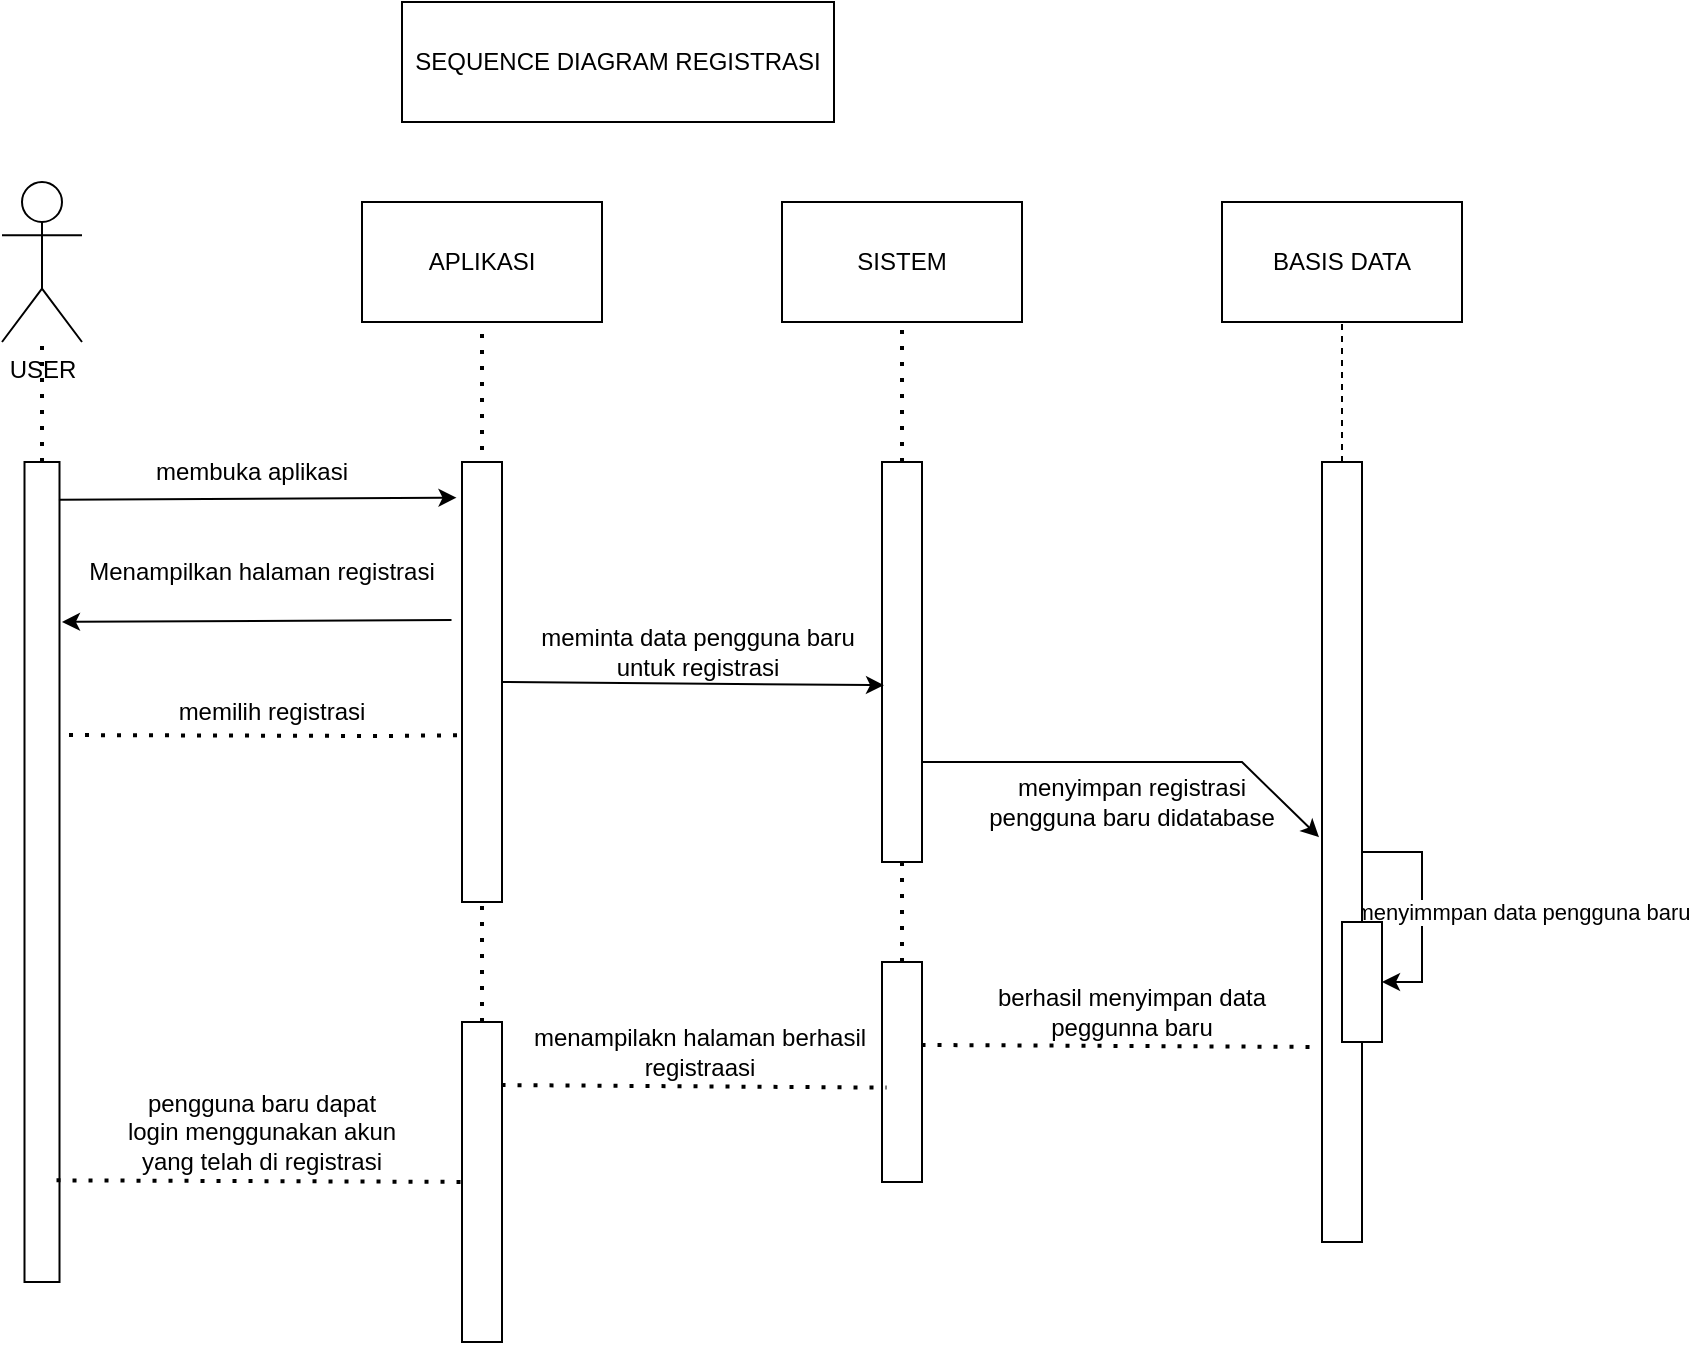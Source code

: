 <mxfile version="23.1.5" type="device">
  <diagram name="Halaman-1" id="5_LG4JcNcMBh-DOUVUNL">
    <mxGraphModel dx="1222" dy="628" grid="1" gridSize="10" guides="1" tooltips="1" connect="1" arrows="1" fold="1" page="1" pageScale="1" pageWidth="827" pageHeight="1169" math="0" shadow="0">
      <root>
        <mxCell id="0" />
        <mxCell id="1" parent="0" />
        <mxCell id="RDjT8PZ8NeMzYGrtrsEn-1" value="USER" style="shape=umlActor;verticalLabelPosition=bottom;verticalAlign=top;html=1;outlineConnect=0;" vertex="1" parent="1">
          <mxGeometry x="40" y="220" width="40" height="80" as="geometry" />
        </mxCell>
        <mxCell id="RDjT8PZ8NeMzYGrtrsEn-2" value="" style="rounded=0;whiteSpace=wrap;html=1;" vertex="1" parent="1">
          <mxGeometry x="51.25" y="360" width="17.5" height="410" as="geometry" />
        </mxCell>
        <mxCell id="RDjT8PZ8NeMzYGrtrsEn-6" value="SEQUENCE DIAGRAM REGISTRASI" style="rounded=0;whiteSpace=wrap;html=1;" vertex="1" parent="1">
          <mxGeometry x="240" y="130" width="216" height="60" as="geometry" />
        </mxCell>
        <mxCell id="RDjT8PZ8NeMzYGrtrsEn-7" value="" style="endArrow=none;dashed=1;html=1;dashPattern=1 3;strokeWidth=2;rounded=0;exitX=0.5;exitY=0;exitDx=0;exitDy=0;" edge="1" parent="1" source="RDjT8PZ8NeMzYGrtrsEn-2" target="RDjT8PZ8NeMzYGrtrsEn-1">
          <mxGeometry width="50" height="50" relative="1" as="geometry">
            <mxPoint x="390" y="450" as="sourcePoint" />
            <mxPoint x="440" y="400" as="targetPoint" />
          </mxGeometry>
        </mxCell>
        <mxCell id="RDjT8PZ8NeMzYGrtrsEn-9" value="SISTEM" style="rounded=0;whiteSpace=wrap;html=1;" vertex="1" parent="1">
          <mxGeometry x="430" y="230" width="120" height="60" as="geometry" />
        </mxCell>
        <mxCell id="RDjT8PZ8NeMzYGrtrsEn-10" value="BASIS DATA" style="rounded=0;whiteSpace=wrap;html=1;" vertex="1" parent="1">
          <mxGeometry x="650" y="230" width="120" height="60" as="geometry" />
        </mxCell>
        <mxCell id="RDjT8PZ8NeMzYGrtrsEn-13" value="" style="endArrow=classic;html=1;rounded=0;exitX=0.984;exitY=0.046;exitDx=0;exitDy=0;exitPerimeter=0;entryX=-0.137;entryY=0.081;entryDx=0;entryDy=0;entryPerimeter=0;" edge="1" parent="1" source="RDjT8PZ8NeMzYGrtrsEn-2" target="RDjT8PZ8NeMzYGrtrsEn-26">
          <mxGeometry width="50" height="50" relative="1" as="geometry">
            <mxPoint x="390" y="450" as="sourcePoint" />
            <mxPoint x="270" y="384" as="targetPoint" />
          </mxGeometry>
        </mxCell>
        <mxCell id="RDjT8PZ8NeMzYGrtrsEn-14" value="membuka aplikasi" style="text;html=1;align=center;verticalAlign=middle;whiteSpace=wrap;rounded=0;" vertex="1" parent="1">
          <mxGeometry x="90" y="360" width="150" height="10" as="geometry" />
        </mxCell>
        <mxCell id="RDjT8PZ8NeMzYGrtrsEn-15" value="" style="endArrow=none;dashed=1;html=1;dashPattern=1 3;strokeWidth=2;rounded=0;entryX=0.5;entryY=1;entryDx=0;entryDy=0;exitX=0.5;exitY=0;exitDx=0;exitDy=0;" edge="1" parent="1" source="RDjT8PZ8NeMzYGrtrsEn-16" target="RDjT8PZ8NeMzYGrtrsEn-9">
          <mxGeometry width="50" height="50" relative="1" as="geometry">
            <mxPoint x="300" y="380" as="sourcePoint" />
            <mxPoint x="440" y="400" as="targetPoint" />
          </mxGeometry>
        </mxCell>
        <mxCell id="RDjT8PZ8NeMzYGrtrsEn-54" style="edgeStyle=orthogonalEdgeStyle;rounded=0;orthogonalLoop=1;jettySize=auto;html=1;exitX=1;exitY=0.5;exitDx=0;exitDy=0;entryX=1;entryY=0.5;entryDx=0;entryDy=0;" edge="1" parent="1" source="RDjT8PZ8NeMzYGrtrsEn-21" target="RDjT8PZ8NeMzYGrtrsEn-46">
          <mxGeometry relative="1" as="geometry" />
        </mxCell>
        <mxCell id="RDjT8PZ8NeMzYGrtrsEn-58" value="menyimmpan data pengguna baru" style="edgeLabel;html=1;align=center;verticalAlign=middle;resizable=0;points=[];" vertex="1" connectable="0" parent="RDjT8PZ8NeMzYGrtrsEn-54">
          <mxGeometry x="-0.026" y="3" relative="1" as="geometry">
            <mxPoint x="47" y="4" as="offset" />
          </mxGeometry>
        </mxCell>
        <mxCell id="RDjT8PZ8NeMzYGrtrsEn-21" value="" style="rounded=0;whiteSpace=wrap;html=1;" vertex="1" parent="1">
          <mxGeometry x="700" y="360" width="20" height="390" as="geometry" />
        </mxCell>
        <mxCell id="RDjT8PZ8NeMzYGrtrsEn-22" value="" style="endArrow=none;dashed=1;html=1;rounded=0;entryX=0.5;entryY=1;entryDx=0;entryDy=0;exitX=0.5;exitY=0;exitDx=0;exitDy=0;" edge="1" parent="1" source="RDjT8PZ8NeMzYGrtrsEn-21" target="RDjT8PZ8NeMzYGrtrsEn-10">
          <mxGeometry width="50" height="50" relative="1" as="geometry">
            <mxPoint x="474" y="410" as="sourcePoint" />
            <mxPoint x="440" y="500" as="targetPoint" />
          </mxGeometry>
        </mxCell>
        <mxCell id="RDjT8PZ8NeMzYGrtrsEn-24" value="APLIKASI" style="rounded=0;whiteSpace=wrap;html=1;" vertex="1" parent="1">
          <mxGeometry x="220" y="230" width="120" height="60" as="geometry" />
        </mxCell>
        <mxCell id="RDjT8PZ8NeMzYGrtrsEn-25" value="" style="endArrow=none;dashed=1;html=1;dashPattern=1 3;strokeWidth=2;rounded=0;entryX=0.5;entryY=1;entryDx=0;entryDy=0;" edge="1" parent="1" target="RDjT8PZ8NeMzYGrtrsEn-24">
          <mxGeometry width="50" height="50" relative="1" as="geometry">
            <mxPoint x="280" y="370" as="sourcePoint" />
            <mxPoint x="440" y="430" as="targetPoint" />
          </mxGeometry>
        </mxCell>
        <mxCell id="RDjT8PZ8NeMzYGrtrsEn-26" value="" style="rounded=0;whiteSpace=wrap;html=1;" vertex="1" parent="1">
          <mxGeometry x="270" y="360" width="20" height="220" as="geometry" />
        </mxCell>
        <mxCell id="RDjT8PZ8NeMzYGrtrsEn-27" value="" style="endArrow=none;dashed=1;html=1;dashPattern=1 3;strokeWidth=2;rounded=0;entryX=-0.075;entryY=0.621;entryDx=0;entryDy=0;exitX=1.272;exitY=0.333;exitDx=0;exitDy=0;exitPerimeter=0;entryPerimeter=0;" edge="1" parent="1" source="RDjT8PZ8NeMzYGrtrsEn-2" target="RDjT8PZ8NeMzYGrtrsEn-26">
          <mxGeometry width="50" height="50" relative="1" as="geometry">
            <mxPoint x="70" y="455" as="sourcePoint" />
            <mxPoint x="440" y="430" as="targetPoint" />
            <Array as="points">
              <mxPoint x="230" y="497" />
            </Array>
          </mxGeometry>
        </mxCell>
        <mxCell id="RDjT8PZ8NeMzYGrtrsEn-28" value="memilih registrasi" style="text;html=1;align=center;verticalAlign=middle;whiteSpace=wrap;rounded=0;" vertex="1" parent="1">
          <mxGeometry x="120" y="470" width="110" height="30" as="geometry" />
        </mxCell>
        <mxCell id="RDjT8PZ8NeMzYGrtrsEn-30" value="Menampilkan halaman registrasi" style="text;html=1;align=center;verticalAlign=middle;whiteSpace=wrap;rounded=0;" vertex="1" parent="1">
          <mxGeometry x="80" y="400" width="180" height="30" as="geometry" />
        </mxCell>
        <mxCell id="RDjT8PZ8NeMzYGrtrsEn-16" value="" style="rounded=0;whiteSpace=wrap;html=1;" vertex="1" parent="1">
          <mxGeometry x="480" y="360" width="20" height="200" as="geometry" />
        </mxCell>
        <mxCell id="RDjT8PZ8NeMzYGrtrsEn-36" value="" style="endArrow=classic;html=1;rounded=0;exitX=1;exitY=0.5;exitDx=0;exitDy=0;entryX=0.05;entryY=0.558;entryDx=0;entryDy=0;entryPerimeter=0;" edge="1" parent="1" source="RDjT8PZ8NeMzYGrtrsEn-26" target="RDjT8PZ8NeMzYGrtrsEn-16">
          <mxGeometry width="50" height="50" relative="1" as="geometry">
            <mxPoint x="390" y="480" as="sourcePoint" />
            <mxPoint x="480" y="530" as="targetPoint" />
          </mxGeometry>
        </mxCell>
        <mxCell id="RDjT8PZ8NeMzYGrtrsEn-37" value="meminta data pengguna baru untuk registrasi" style="text;html=1;align=center;verticalAlign=middle;whiteSpace=wrap;rounded=0;" vertex="1" parent="1">
          <mxGeometry x="303" y="440" width="170" height="30" as="geometry" />
        </mxCell>
        <mxCell id="RDjT8PZ8NeMzYGrtrsEn-39" value="" style="endArrow=classic;html=1;rounded=0;entryX=-0.075;entryY=0.481;entryDx=0;entryDy=0;entryPerimeter=0;exitX=1;exitY=0.75;exitDx=0;exitDy=0;" edge="1" parent="1" source="RDjT8PZ8NeMzYGrtrsEn-16" target="RDjT8PZ8NeMzYGrtrsEn-21">
          <mxGeometry width="50" height="50" relative="1" as="geometry">
            <mxPoint x="510" y="550" as="sourcePoint" />
            <mxPoint x="440" y="490" as="targetPoint" />
            <Array as="points">
              <mxPoint x="660" y="510" />
            </Array>
          </mxGeometry>
        </mxCell>
        <mxCell id="RDjT8PZ8NeMzYGrtrsEn-40" value="menyimpan registrasi pengguna baru didatabase" style="text;html=1;align=center;verticalAlign=middle;whiteSpace=wrap;rounded=0;" vertex="1" parent="1">
          <mxGeometry x="520" y="515" width="170" height="30" as="geometry" />
        </mxCell>
        <mxCell id="RDjT8PZ8NeMzYGrtrsEn-46" value="" style="rounded=0;whiteSpace=wrap;html=1;" vertex="1" parent="1">
          <mxGeometry x="710" y="590" width="20" height="60" as="geometry" />
        </mxCell>
        <mxCell id="RDjT8PZ8NeMzYGrtrsEn-55" value="" style="endArrow=none;dashed=1;html=1;dashPattern=1 3;strokeWidth=2;rounded=0;entryX=0.5;entryY=1;entryDx=0;entryDy=0;" edge="1" parent="1" target="RDjT8PZ8NeMzYGrtrsEn-16">
          <mxGeometry width="50" height="50" relative="1" as="geometry">
            <mxPoint x="490" y="610" as="sourcePoint" />
            <mxPoint x="440" y="470" as="targetPoint" />
          </mxGeometry>
        </mxCell>
        <mxCell id="RDjT8PZ8NeMzYGrtrsEn-56" value="" style="rounded=0;whiteSpace=wrap;html=1;" vertex="1" parent="1">
          <mxGeometry x="480" y="610" width="20" height="110" as="geometry" />
        </mxCell>
        <mxCell id="RDjT8PZ8NeMzYGrtrsEn-62" value="" style="endArrow=none;dashed=1;html=1;dashPattern=1 3;strokeWidth=2;rounded=0;entryX=0;entryY=0.75;entryDx=0;entryDy=0;exitX=0.988;exitY=0.377;exitDx=0;exitDy=0;exitPerimeter=0;" edge="1" parent="1" source="RDjT8PZ8NeMzYGrtrsEn-56" target="RDjT8PZ8NeMzYGrtrsEn-21">
          <mxGeometry width="50" height="50" relative="1" as="geometry">
            <mxPoint x="390" y="600" as="sourcePoint" />
            <mxPoint x="440" y="550" as="targetPoint" />
          </mxGeometry>
        </mxCell>
        <mxCell id="RDjT8PZ8NeMzYGrtrsEn-63" value="berhasil menyimpan data peggunna baru" style="text;html=1;align=center;verticalAlign=middle;whiteSpace=wrap;rounded=0;" vertex="1" parent="1">
          <mxGeometry x="520" y="620" width="170" height="30" as="geometry" />
        </mxCell>
        <mxCell id="RDjT8PZ8NeMzYGrtrsEn-65" value="" style="endArrow=none;dashed=1;html=1;dashPattern=1 3;strokeWidth=2;rounded=0;entryX=0.5;entryY=1;entryDx=0;entryDy=0;" edge="1" parent="1" target="RDjT8PZ8NeMzYGrtrsEn-26">
          <mxGeometry width="50" height="50" relative="1" as="geometry">
            <mxPoint x="280" y="640" as="sourcePoint" />
            <mxPoint x="440" y="550" as="targetPoint" />
          </mxGeometry>
        </mxCell>
        <mxCell id="RDjT8PZ8NeMzYGrtrsEn-66" value="" style="endArrow=none;dashed=1;html=1;dashPattern=1 3;strokeWidth=2;rounded=0;entryX=0.113;entryY=0.571;entryDx=0;entryDy=0;entryPerimeter=0;exitX=0.988;exitY=0.197;exitDx=0;exitDy=0;exitPerimeter=0;" edge="1" parent="1" source="RDjT8PZ8NeMzYGrtrsEn-67" target="RDjT8PZ8NeMzYGrtrsEn-56">
          <mxGeometry width="50" height="50" relative="1" as="geometry">
            <mxPoint x="300" y="670" as="sourcePoint" />
            <mxPoint x="440" y="550" as="targetPoint" />
          </mxGeometry>
        </mxCell>
        <mxCell id="RDjT8PZ8NeMzYGrtrsEn-67" value="" style="rounded=0;whiteSpace=wrap;html=1;" vertex="1" parent="1">
          <mxGeometry x="270" y="640" width="20" height="160" as="geometry" />
        </mxCell>
        <mxCell id="RDjT8PZ8NeMzYGrtrsEn-68" value="menampilakn halaman berhasil registraasi" style="text;html=1;align=center;verticalAlign=middle;whiteSpace=wrap;rounded=0;" vertex="1" parent="1">
          <mxGeometry x="303" y="640" width="172" height="30" as="geometry" />
        </mxCell>
        <mxCell id="RDjT8PZ8NeMzYGrtrsEn-69" value="" style="endArrow=none;dashed=1;html=1;dashPattern=1 3;strokeWidth=2;rounded=0;exitX=0.915;exitY=0.876;exitDx=0;exitDy=0;exitPerimeter=0;" edge="1" parent="1" source="RDjT8PZ8NeMzYGrtrsEn-2" target="RDjT8PZ8NeMzYGrtrsEn-67">
          <mxGeometry width="50" height="50" relative="1" as="geometry">
            <mxPoint x="390" y="530" as="sourcePoint" />
            <mxPoint x="440" y="480" as="targetPoint" />
          </mxGeometry>
        </mxCell>
        <mxCell id="RDjT8PZ8NeMzYGrtrsEn-70" value="pengguna baru dapat login menggunakan akun yang telah di registrasi" style="text;html=1;align=center;verticalAlign=middle;whiteSpace=wrap;rounded=0;" vertex="1" parent="1">
          <mxGeometry x="100" y="680" width="140" height="30" as="geometry" />
        </mxCell>
        <mxCell id="RDjT8PZ8NeMzYGrtrsEn-71" value="" style="endArrow=classic;html=1;rounded=0;exitX=-0.262;exitY=0.359;exitDx=0;exitDy=0;exitPerimeter=0;entryX=1.071;entryY=0.195;entryDx=0;entryDy=0;entryPerimeter=0;" edge="1" parent="1" source="RDjT8PZ8NeMzYGrtrsEn-26" target="RDjT8PZ8NeMzYGrtrsEn-2">
          <mxGeometry width="50" height="50" relative="1" as="geometry">
            <mxPoint x="390" y="530" as="sourcePoint" />
            <mxPoint x="100" y="460" as="targetPoint" />
          </mxGeometry>
        </mxCell>
      </root>
    </mxGraphModel>
  </diagram>
</mxfile>
